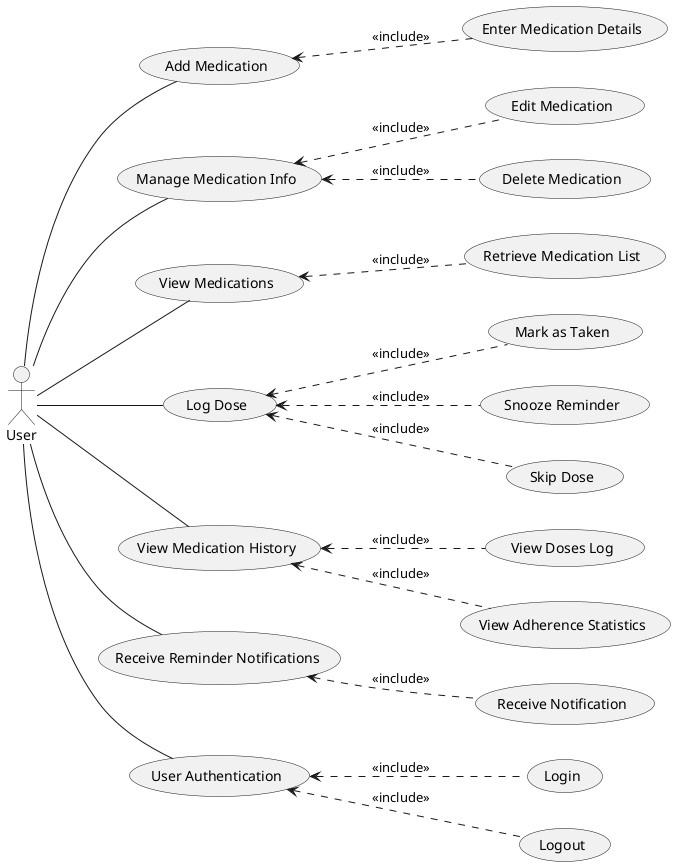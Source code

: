 @startuml Medication Reminder App
left to right direction

actor "User" as user

user -- (Add Medication)
user -- (Manage Medication Info)
user -- (View Medications)

(Add Medication) <.. (Enter Medication Details) : <<include>>

(Manage Medication Info) <.. (Edit Medication) : <<include>>
(Manage Medication Info) <.. (Delete Medication) : <<include>>

(View Medications) <.. (Retrieve Medication List) : <<include>>

user -- (Log Dose)
user -- (View Medication History)
user -- (Receive Reminder Notifications)

(Log Dose) <.. (Mark as Taken) : <<include>>
(Log Dose) <.. (Snooze Reminder) : <<include>>
(Log Dose) <.. (Skip Dose) : <<include>>

(View Medication History) <.. (View Doses Log) : <<include>>
(View Medication History) <.. (View Adherence Statistics) : <<include>>

(Receive Reminder Notifications) <.. (Receive Notification) : <<include>>

user -- (User Authentication)

(User Authentication) <.. (Login) : <<include>>
(User Authentication) <.. (Logout) : <<include>>

@enduml
